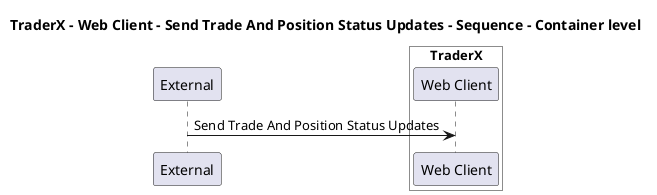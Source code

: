 @startuml

title TraderX - Web Client - Send Trade And Position Status Updates - Sequence - Container level

participant "External" as C4InterFlow.SoftwareSystems.ExternalSystem

box "TraderX" #White
    participant "Web Client" as TraderX.SoftwareSystems.TraderX.Containers.WebClient
end box


C4InterFlow.SoftwareSystems.ExternalSystem -> TraderX.SoftwareSystems.TraderX.Containers.WebClient : Send Trade And Position Status Updates


@enduml
